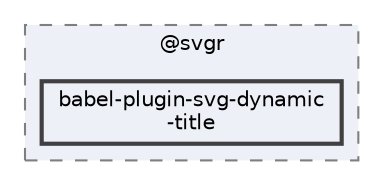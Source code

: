 digraph "pkiclassroomrescheduler/src/main/frontend/node_modules/@svgr/babel-plugin-svg-dynamic-title"
{
 // LATEX_PDF_SIZE
  bgcolor="transparent";
  edge [fontname=Helvetica,fontsize=10,labelfontname=Helvetica,labelfontsize=10];
  node [fontname=Helvetica,fontsize=10,shape=box,height=0.2,width=0.4];
  compound=true
  subgraph clusterdir_06862fe7250a28ee77dbb11ecfd0ee1a {
    graph [ bgcolor="#edf0f7", pencolor="grey50", label="@svgr", fontname=Helvetica,fontsize=10 style="filled,dashed", URL="dir_06862fe7250a28ee77dbb11ecfd0ee1a.html",tooltip=""]
  dir_27854d343ed6351f746646c768757cc1 [label="babel-plugin-svg-dynamic\l-title", fillcolor="#edf0f7", color="grey25", style="filled,bold", URL="dir_27854d343ed6351f746646c768757cc1.html",tooltip=""];
  }
}
